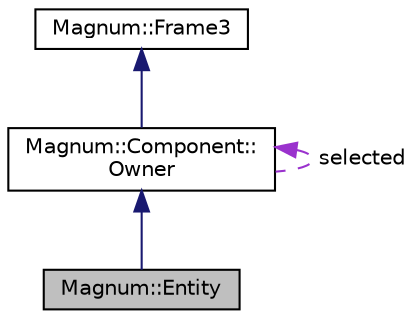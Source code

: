 digraph "Magnum::Entity"
{
  edge [fontname="Helvetica",fontsize="10",labelfontname="Helvetica",labelfontsize="10"];
  node [fontname="Helvetica",fontsize="10",shape=record];
  Node1 [label="Magnum::Entity",height=0.2,width=0.4,color="black", fillcolor="grey75", style="filled", fontcolor="black"];
  Node2 -> Node1 [dir="back",color="midnightblue",fontsize="10",style="solid",fontname="Helvetica"];
  Node2 [label="Magnum::Component::\lOwner",height=0.2,width=0.4,color="black", fillcolor="white", style="filled",URL="$class_magnum_1_1_component_1_1_owner.html",tooltip="Owner. "];
  Node3 -> Node2 [dir="back",color="midnightblue",fontsize="10",style="solid",fontname="Helvetica"];
  Node3 [label="Magnum::Frame3",height=0.2,width=0.4,color="black", fillcolor="white", style="filled",URL="$class_magnum_1_1_frame3.html",tooltip="Frame3 Frame3 is a base class for describing tree structure of the scene graph. "];
  Node2 -> Node2 [dir="back",color="darkorchid3",fontsize="10",style="dashed",label=" selected" ,fontname="Helvetica"];
}
